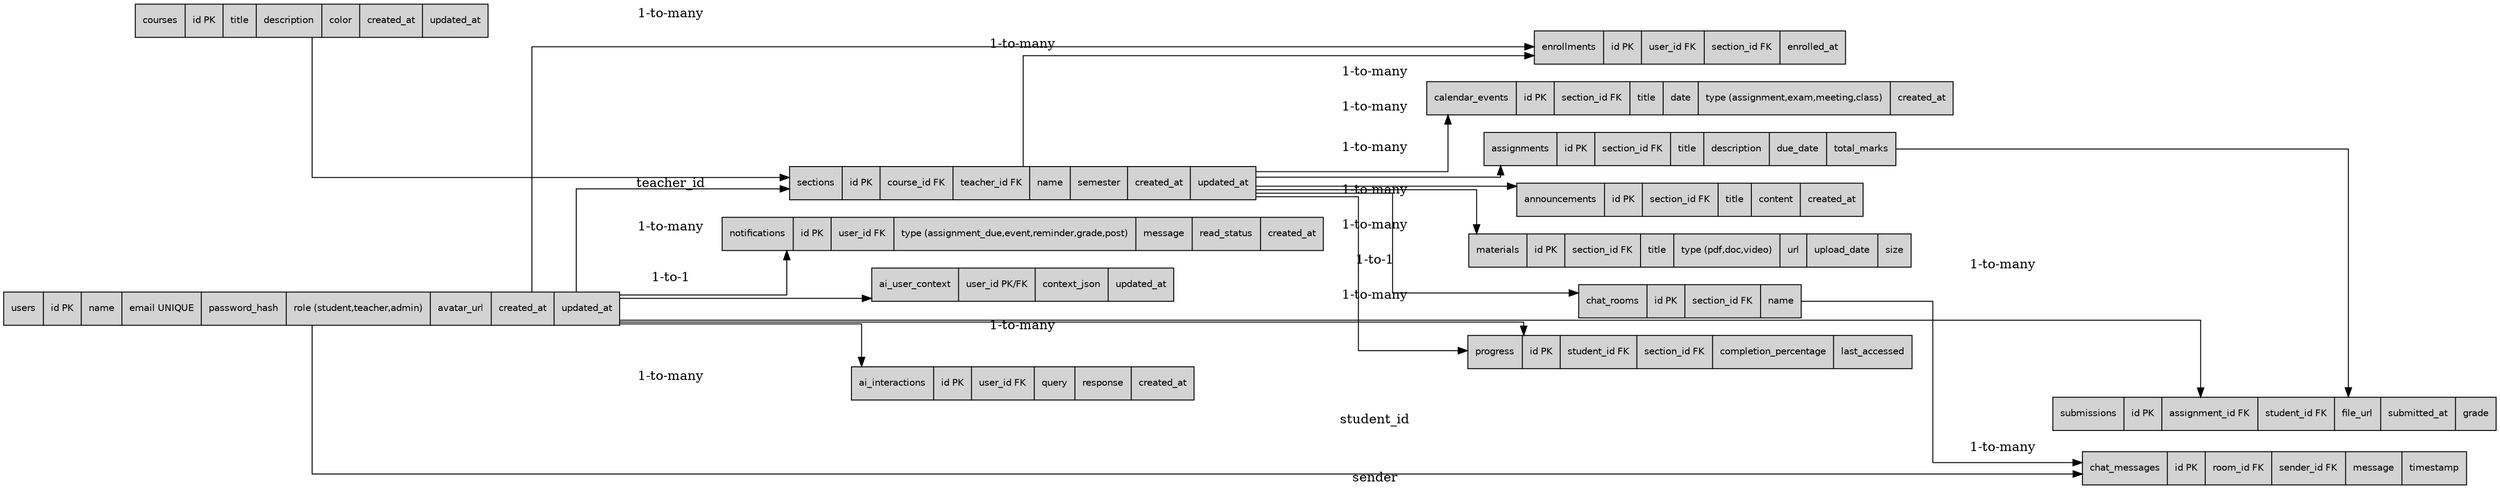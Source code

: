 digraph ERD {
    graph [splines=ortho, rankdir=LR];
    node [shape=record, fontsize=10, fontname="Helvetica", style=filled, fillcolor=lightgray];

    users [label="{ users | id PK | name | email UNIQUE | password_hash | role (student,teacher,admin) | avatar_url | created_at | updated_at }"];
    courses [label="{ courses | id PK | title | description | color | created_at | updated_at }"];
    sections [label="{ sections | id PK | course_id FK | teacher_id FK | name | semester | created_at | updated_at }"];
    enrollments [label="{ enrollments | id PK | user_id FK | section_id FK | enrolled_at }"];

    announcements [label="{ announcements | id PK | section_id FK | title | content | created_at }"];
    materials [label="{ materials | id PK | section_id FK | title | type (pdf,doc,video) | url | upload_date | size }"];
    assignments [label="{ assignments | id PK | section_id FK | title | description | due_date | total_marks }"];
    submissions [label="{ submissions | id PK | assignment_id FK | student_id FK | file_url | submitted_at | grade }"];

    calendar_events [label="{ calendar_events | id PK | section_id FK | title | date | type (assignment,exam,meeting,class) | created_at }"];

    chat_rooms [label="{ chat_rooms | id PK | section_id FK | name }"];
    chat_messages [label="{ chat_messages | id PK | room_id FK | sender_id FK | message | timestamp }"];

    notifications [label="{ notifications | id PK | user_id FK | type (assignment_due,event,reminder,grade,post) | message | read_status | created_at }"];

    ai_user_context [label="{ ai_user_context | user_id PK/FK | context_json | updated_at }"];
    ai_interactions [label="{ ai_interactions | id PK | user_id FK | query | response | created_at }"];

    progress [label="{ progress | id PK | student_id FK | section_id FK | completion_percentage | last_accessed }"];

    # Relationships
    users -> enrollments [label="1-to-many"];
    sections -> enrollments [label="1-to-many"];

    courses -> sections [label="1-to-many"];
    users -> sections [label="teacher_id"];
    
    sections -> announcements [label="1-to-many"];
    sections -> materials [label="1-to-many"];
    sections -> assignments [label="1-to-many"];
    assignments -> submissions [label="1-to-many"];
    users -> submissions [label="student_id"];

    sections -> calendar_events [label="1-to-many"];

    sections -> chat_rooms [label="1-to-1"];
    chat_rooms -> chat_messages [label="1-to-many"];
    users -> chat_messages [label="sender"];

    users -> notifications [label="1-to-many"];

    users -> ai_user_context [label="1-to-1"];
    users -> ai_interactions [label="1-to-many"];

    users -> progress [label="1-to-many"];
    sections -> progress [label="1-to-many"];
}
